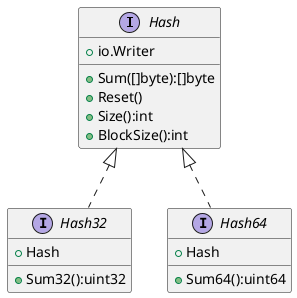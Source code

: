 @startuml
skinparam {
	defaultFontName Tohama
	defaultFontSize 14
}

interface Hash {
	+io.Writer
	+Sum([]byte):[]byte
	+Reset()
	+Size():int
	+BlockSize():int
}

interface Hash32 {
	+Hash
	+Sum32():uint32
}

interface Hash64 {
	+Hash
	+Sum64():uint64
}

Hash <|.. Hash32
Hash <|.. Hash64

@enduml
